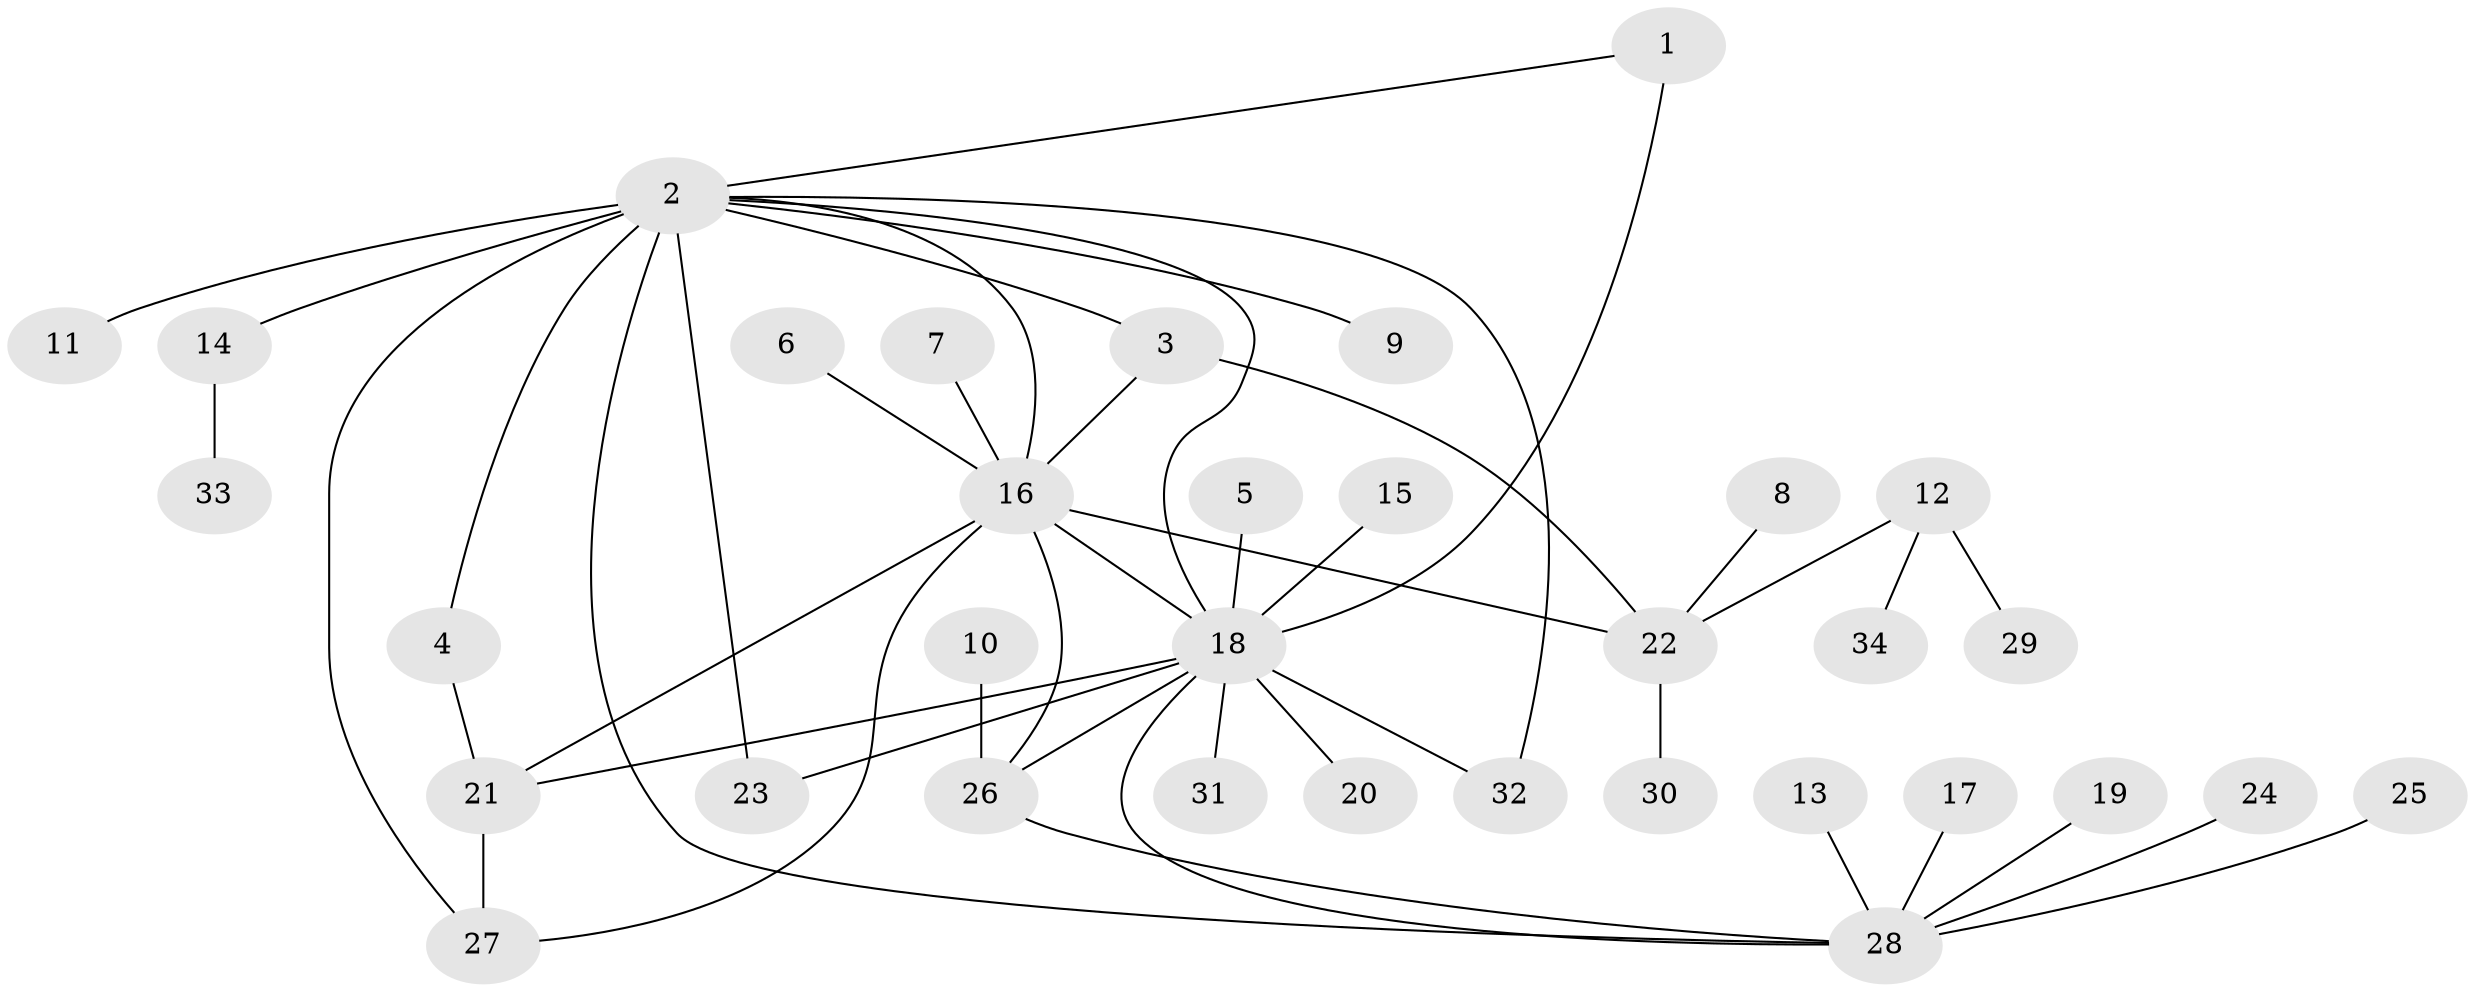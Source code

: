 // original degree distribution, {6: 0.014925373134328358, 7: 0.04477611940298507, 3: 0.1044776119402985, 9: 0.029850746268656716, 5: 0.04477611940298507, 4: 0.014925373134328358, 8: 0.014925373134328358, 11: 0.014925373134328358, 2: 0.26865671641791045, 1: 0.44776119402985076}
// Generated by graph-tools (version 1.1) at 2025/50/03/09/25 03:50:35]
// undirected, 34 vertices, 46 edges
graph export_dot {
graph [start="1"]
  node [color=gray90,style=filled];
  1;
  2;
  3;
  4;
  5;
  6;
  7;
  8;
  9;
  10;
  11;
  12;
  13;
  14;
  15;
  16;
  17;
  18;
  19;
  20;
  21;
  22;
  23;
  24;
  25;
  26;
  27;
  28;
  29;
  30;
  31;
  32;
  33;
  34;
  1 -- 2 [weight=1.0];
  1 -- 18 [weight=2.0];
  2 -- 3 [weight=1.0];
  2 -- 4 [weight=1.0];
  2 -- 9 [weight=1.0];
  2 -- 11 [weight=1.0];
  2 -- 14 [weight=1.0];
  2 -- 16 [weight=1.0];
  2 -- 18 [weight=1.0];
  2 -- 23 [weight=1.0];
  2 -- 27 [weight=2.0];
  2 -- 28 [weight=1.0];
  2 -- 32 [weight=1.0];
  3 -- 16 [weight=1.0];
  3 -- 22 [weight=1.0];
  4 -- 21 [weight=1.0];
  5 -- 18 [weight=1.0];
  6 -- 16 [weight=1.0];
  7 -- 16 [weight=1.0];
  8 -- 22 [weight=1.0];
  10 -- 26 [weight=1.0];
  12 -- 22 [weight=1.0];
  12 -- 29 [weight=1.0];
  12 -- 34 [weight=1.0];
  13 -- 28 [weight=1.0];
  14 -- 33 [weight=1.0];
  15 -- 18 [weight=1.0];
  16 -- 18 [weight=1.0];
  16 -- 21 [weight=1.0];
  16 -- 22 [weight=1.0];
  16 -- 26 [weight=1.0];
  16 -- 27 [weight=1.0];
  17 -- 28 [weight=1.0];
  18 -- 20 [weight=2.0];
  18 -- 21 [weight=1.0];
  18 -- 23 [weight=1.0];
  18 -- 26 [weight=1.0];
  18 -- 28 [weight=1.0];
  18 -- 31 [weight=1.0];
  18 -- 32 [weight=1.0];
  19 -- 28 [weight=1.0];
  21 -- 27 [weight=2.0];
  22 -- 30 [weight=1.0];
  24 -- 28 [weight=1.0];
  25 -- 28 [weight=1.0];
  26 -- 28 [weight=1.0];
}
